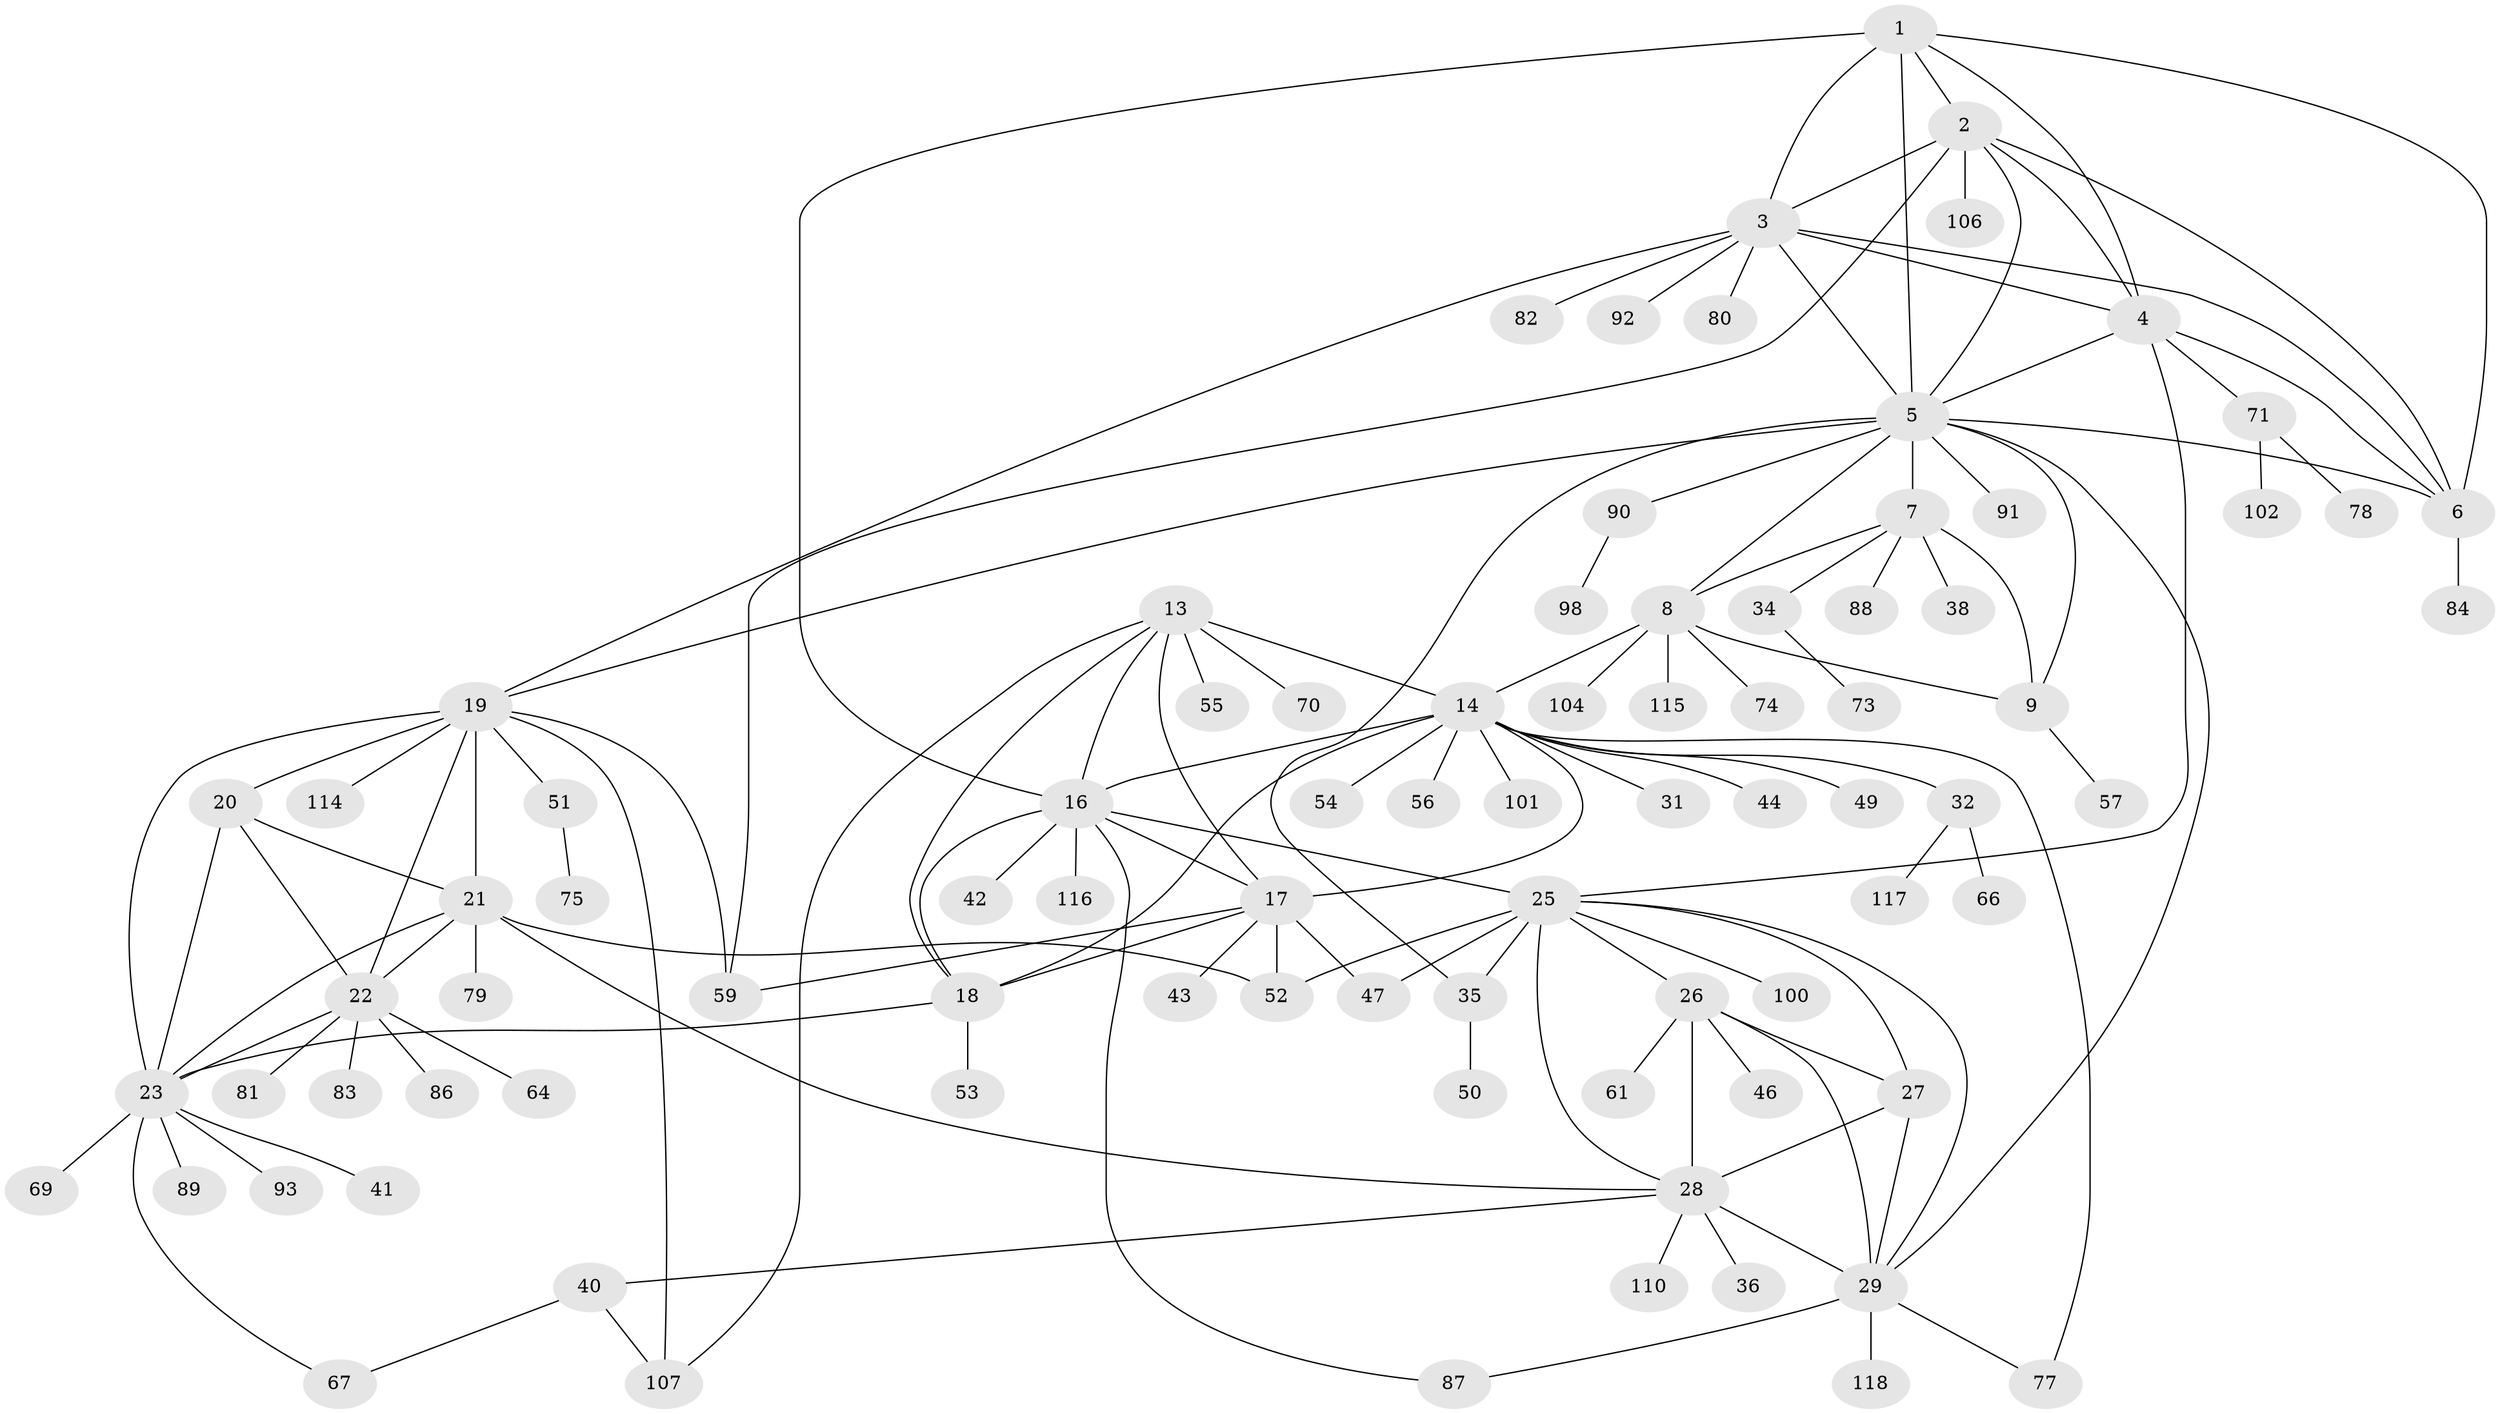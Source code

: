 // original degree distribution, {6: 0.058333333333333334, 7: 0.05, 8: 0.025, 10: 0.041666666666666664, 5: 0.025, 11: 0.008333333333333333, 13: 0.008333333333333333, 12: 0.016666666666666666, 9: 0.016666666666666666, 1: 0.48333333333333334, 4: 0.008333333333333333, 2: 0.18333333333333332, 3: 0.075}
// Generated by graph-tools (version 1.1) at 2025/42/03/06/25 10:42:13]
// undirected, 86 vertices, 133 edges
graph export_dot {
graph [start="1"]
  node [color=gray90,style=filled];
  1;
  2 [super="+105"];
  3 [super="+76"];
  4;
  5 [super="+11"];
  6 [super="+33"];
  7 [super="+12"];
  8 [super="+72"];
  9 [super="+10"];
  13 [super="+39"];
  14 [super="+15"];
  16 [super="+37"];
  17 [super="+63"];
  18;
  19 [super="+120"];
  20 [super="+65"];
  21 [super="+103"];
  22 [super="+24"];
  23 [super="+112"];
  25 [super="+97"];
  26 [super="+68"];
  27 [super="+111"];
  28 [super="+30"];
  29 [super="+48"];
  31;
  32 [super="+95"];
  34 [super="+60"];
  35 [super="+58"];
  36 [super="+109"];
  38;
  40;
  41;
  42;
  43;
  44 [super="+45"];
  46 [super="+119"];
  47;
  49;
  50 [super="+99"];
  51 [super="+62"];
  52;
  53;
  54;
  55;
  56 [super="+94"];
  57;
  59 [super="+113"];
  61;
  64;
  66;
  67 [super="+85"];
  69;
  70;
  71;
  73;
  74;
  75;
  77;
  78;
  79;
  80;
  81;
  82;
  83;
  84;
  86;
  87;
  88 [super="+96"];
  89;
  90;
  91;
  92;
  93;
  98;
  100;
  101;
  102;
  104;
  106;
  107 [super="+108"];
  110;
  114;
  115;
  116;
  117;
  118;
  1 -- 2;
  1 -- 3;
  1 -- 4;
  1 -- 5;
  1 -- 6;
  1 -- 16;
  2 -- 3;
  2 -- 4;
  2 -- 5;
  2 -- 6;
  2 -- 106;
  2 -- 59;
  3 -- 4;
  3 -- 5;
  3 -- 6;
  3 -- 19;
  3 -- 82;
  3 -- 80;
  3 -- 92;
  4 -- 5;
  4 -- 6;
  4 -- 25;
  4 -- 71;
  5 -- 6;
  5 -- 35;
  5 -- 7 [weight=2];
  5 -- 8;
  5 -- 9 [weight=2];
  5 -- 19;
  5 -- 90;
  5 -- 91;
  5 -- 29;
  6 -- 84;
  7 -- 8 [weight=2];
  7 -- 9 [weight=4];
  7 -- 34;
  7 -- 38;
  7 -- 88;
  8 -- 9 [weight=2];
  8 -- 74;
  8 -- 104;
  8 -- 115;
  8 -- 14;
  9 -- 57;
  13 -- 14 [weight=2];
  13 -- 16;
  13 -- 17;
  13 -- 18;
  13 -- 107;
  13 -- 70;
  13 -- 55;
  14 -- 16 [weight=2];
  14 -- 17 [weight=2];
  14 -- 18 [weight=2];
  14 -- 44;
  14 -- 32;
  14 -- 101;
  14 -- 77;
  14 -- 49;
  14 -- 54;
  14 -- 56;
  14 -- 31;
  16 -- 17;
  16 -- 18;
  16 -- 25;
  16 -- 42;
  16 -- 87;
  16 -- 116;
  17 -- 18;
  17 -- 43;
  17 -- 47;
  17 -- 52;
  17 -- 59;
  18 -- 23;
  18 -- 53;
  19 -- 20;
  19 -- 21;
  19 -- 22 [weight=2];
  19 -- 23;
  19 -- 51;
  19 -- 59;
  19 -- 107;
  19 -- 114;
  20 -- 21;
  20 -- 22 [weight=2];
  20 -- 23;
  21 -- 22 [weight=2];
  21 -- 23;
  21 -- 28;
  21 -- 52;
  21 -- 79;
  22 -- 23 [weight=2];
  22 -- 64;
  22 -- 83;
  22 -- 81;
  22 -- 86;
  23 -- 41;
  23 -- 69;
  23 -- 89;
  23 -- 93;
  23 -- 67;
  25 -- 26;
  25 -- 27;
  25 -- 28 [weight=2];
  25 -- 29;
  25 -- 35;
  25 -- 47;
  25 -- 100;
  25 -- 52;
  26 -- 27;
  26 -- 28 [weight=2];
  26 -- 29;
  26 -- 46;
  26 -- 61;
  27 -- 28 [weight=2];
  27 -- 29;
  28 -- 29 [weight=2];
  28 -- 36;
  28 -- 40;
  28 -- 110;
  29 -- 77;
  29 -- 87;
  29 -- 118;
  32 -- 66;
  32 -- 117;
  34 -- 73;
  35 -- 50;
  40 -- 67;
  40 -- 107;
  51 -- 75;
  71 -- 78;
  71 -- 102;
  90 -- 98;
}
